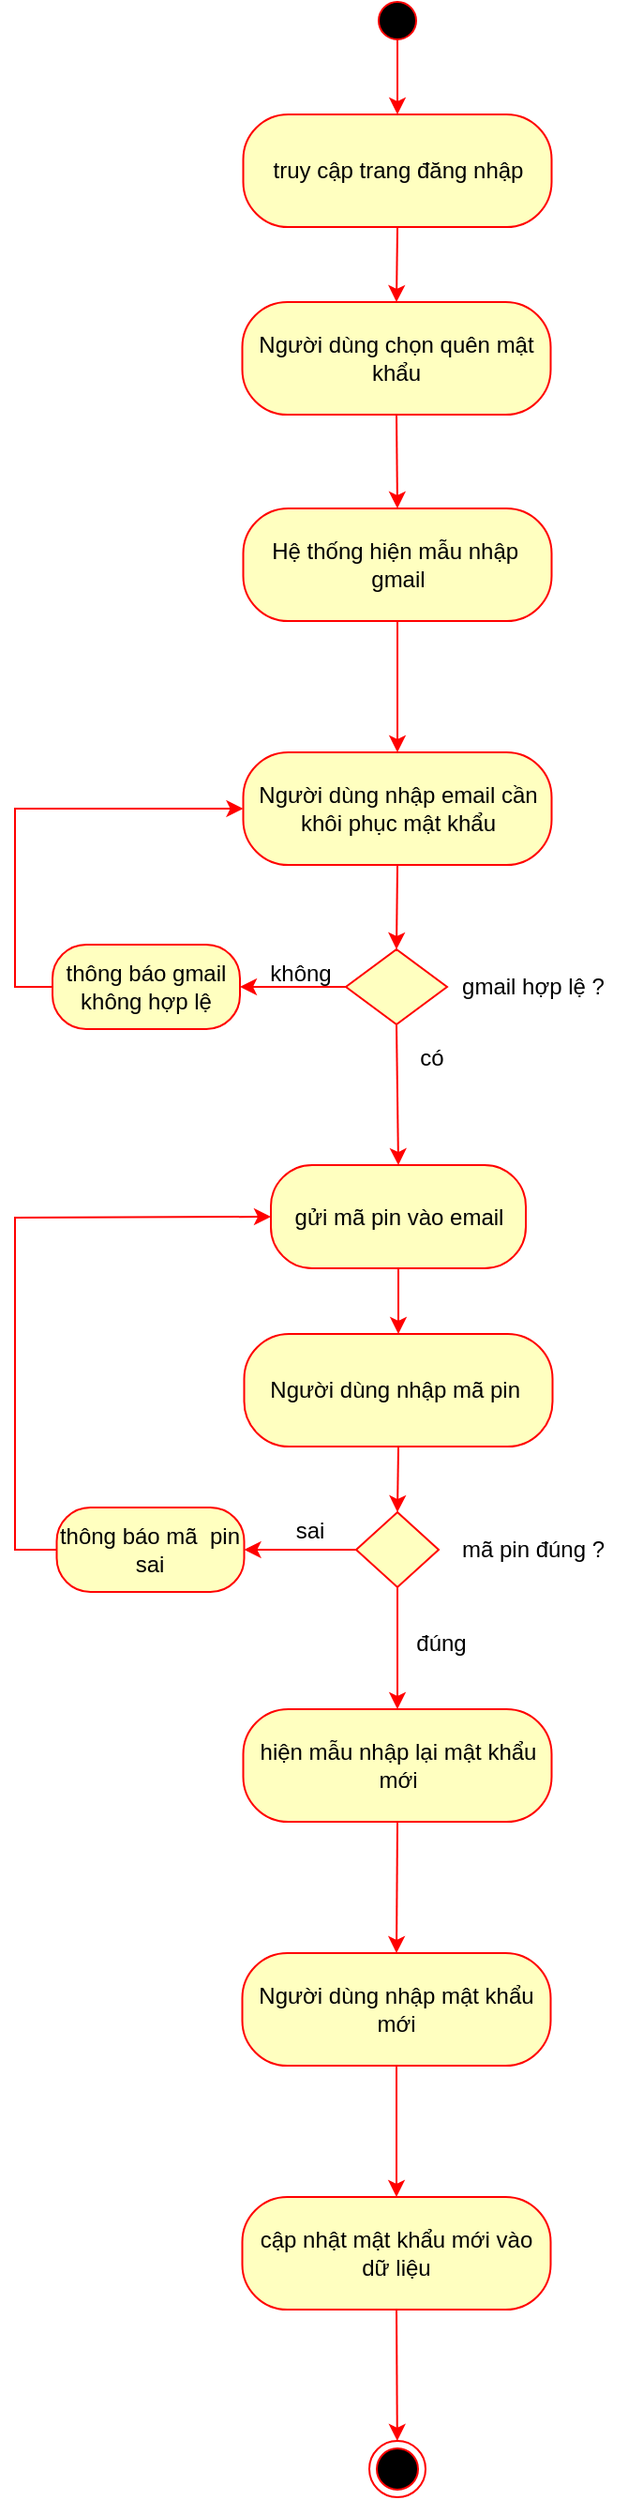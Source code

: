 <mxfile version="16.5.1" type="device"><diagram id="4ExWfLC1jeL7YZdntmmO" name="Trang-1"><mxGraphModel dx="1102" dy="905" grid="1" gridSize="10" guides="1" tooltips="1" connect="1" arrows="1" fold="1" page="1" pageScale="1" pageWidth="827" pageHeight="1169" math="0" shadow="0"><root><mxCell id="0"/><mxCell id="1" parent="0"/><mxCell id="H2IwHHE6oyx7V26uMdlP-1" value="" style="ellipse;whiteSpace=wrap;html=1;aspect=fixed;fillColor=#000000;strokeColor=#FF0000;" parent="1" vertex="1"><mxGeometry x="394" y="30" width="20" height="20" as="geometry"/></mxCell><mxCell id="H2IwHHE6oyx7V26uMdlP-2" value="" style="endArrow=classic;html=1;rounded=0;exitX=0.5;exitY=1;exitDx=0;exitDy=0;entryX=0.5;entryY=0;entryDx=0;entryDy=0;fillColor=#fff2cc;strokeColor=#FF0000;" parent="1" source="H2IwHHE6oyx7V26uMdlP-1" target="eZiV8sz6_j_lUqIyMhl1-1" edge="1"><mxGeometry width="50" height="50" relative="1" as="geometry"><mxPoint x="370" y="110" as="sourcePoint"/><mxPoint x="404" y="90" as="targetPoint"/></mxGeometry></mxCell><mxCell id="H2IwHHE6oyx7V26uMdlP-4" value="" style="endArrow=classic;html=1;rounded=0;exitX=0.5;exitY=1;exitDx=0;exitDy=0;fillColor=#fff2cc;strokeColor=#FF0000;entryX=0.5;entryY=0;entryDx=0;entryDy=0;" parent="1" source="eZiV8sz6_j_lUqIyMhl1-1" target="eZiV8sz6_j_lUqIyMhl1-2" edge="1"><mxGeometry width="50" height="50" relative="1" as="geometry"><mxPoint x="404" y="130" as="sourcePoint"/><mxPoint x="404" y="160" as="targetPoint"/></mxGeometry></mxCell><mxCell id="H2IwHHE6oyx7V26uMdlP-7" value="" style="endArrow=classic;html=1;rounded=0;exitX=0.5;exitY=1;exitDx=0;exitDy=0;fillColor=#fff2cc;strokeColor=#FF0000;entryX=0.5;entryY=0;entryDx=0;entryDy=0;" parent="1" source="eZiV8sz6_j_lUqIyMhl1-2" target="eZiV8sz6_j_lUqIyMhl1-3" edge="1"><mxGeometry width="50" height="50" relative="1" as="geometry"><mxPoint x="404" y="210" as="sourcePoint"/><mxPoint x="403.5" y="250" as="targetPoint"/></mxGeometry></mxCell><mxCell id="H2IwHHE6oyx7V26uMdlP-9" value="" style="endArrow=classic;html=1;rounded=0;exitX=0.5;exitY=1;exitDx=0;exitDy=0;fillColor=#fff2cc;strokeColor=#FF0000;entryX=0.5;entryY=0;entryDx=0;entryDy=0;" parent="1" source="eZiV8sz6_j_lUqIyMhl1-3" target="eZiV8sz6_j_lUqIyMhl1-4" edge="1"><mxGeometry width="50" height="50" relative="1" as="geometry"><mxPoint x="403.5" y="290" as="sourcePoint"/><mxPoint x="404" y="430" as="targetPoint"/></mxGeometry></mxCell><mxCell id="H2IwHHE6oyx7V26uMdlP-11" value="" style="endArrow=classic;html=1;rounded=0;exitX=0.5;exitY=1;exitDx=0;exitDy=0;fillColor=#fff2cc;strokeColor=#FF0000;entryX=0.5;entryY=0;entryDx=0;entryDy=0;" parent="1" source="eZiV8sz6_j_lUqIyMhl1-4" target="H2IwHHE6oyx7V26uMdlP-14" edge="1"><mxGeometry width="50" height="50" relative="1" as="geometry"><mxPoint x="404" y="500" as="sourcePoint"/><mxPoint x="404" y="530" as="targetPoint"/></mxGeometry></mxCell><mxCell id="H2IwHHE6oyx7V26uMdlP-14" value="" style="rhombus;whiteSpace=wrap;html=1;fillColor=#FFFFC0;strokeColor=#FF0000;" parent="1" vertex="1"><mxGeometry x="376.5" y="535" width="54" height="40" as="geometry"/></mxCell><mxCell id="H2IwHHE6oyx7V26uMdlP-16" value="" style="endArrow=classic;html=1;rounded=0;exitX=0;exitY=0.5;exitDx=0;exitDy=0;fillColor=#fff2cc;strokeColor=#FF0000;entryX=1;entryY=0.5;entryDx=0;entryDy=0;" parent="1" source="H2IwHHE6oyx7V26uMdlP-14" target="eZiV8sz6_j_lUqIyMhl1-5" edge="1"><mxGeometry width="50" height="50" relative="1" as="geometry"><mxPoint x="350" y="480" as="sourcePoint"/><mxPoint x="320" y="555" as="targetPoint"/></mxGeometry></mxCell><mxCell id="H2IwHHE6oyx7V26uMdlP-19" value="không" style="text;html=1;align=center;verticalAlign=middle;resizable=0;points=[];autosize=1;strokeColor=none;fillColor=none;" parent="1" vertex="1"><mxGeometry x="321.75" y="532.5" width="60" height="30" as="geometry"/></mxCell><mxCell id="H2IwHHE6oyx7V26uMdlP-22" value="" style="endArrow=classic;html=1;rounded=0;exitX=0;exitY=0.5;exitDx=0;exitDy=0;entryX=0;entryY=0.5;entryDx=0;entryDy=0;fillColor=#fff2cc;strokeColor=#FF0000;" parent="1" source="eZiV8sz6_j_lUqIyMhl1-5" target="eZiV8sz6_j_lUqIyMhl1-4" edge="1"><mxGeometry width="50" height="50" relative="1" as="geometry"><mxPoint x="234" y="555" as="sourcePoint"/><mxPoint x="355.5" y="465" as="targetPoint"/><Array as="points"><mxPoint x="200" y="555"/><mxPoint x="200" y="460"/></Array></mxGeometry></mxCell><mxCell id="H2IwHHE6oyx7V26uMdlP-23" value="" style="endArrow=classic;html=1;rounded=0;exitX=0.5;exitY=1;exitDx=0;exitDy=0;fillColor=#fff2cc;strokeColor=#FF0000;entryX=0.5;entryY=0;entryDx=0;entryDy=0;" parent="1" source="H2IwHHE6oyx7V26uMdlP-14" target="eZiV8sz6_j_lUqIyMhl1-7" edge="1"><mxGeometry width="50" height="50" relative="1" as="geometry"><mxPoint x="350" y="480" as="sourcePoint"/><mxPoint x="404" y="620" as="targetPoint"/></mxGeometry></mxCell><mxCell id="H2IwHHE6oyx7V26uMdlP-26" value="" style="endArrow=classic;html=1;rounded=0;exitX=0.5;exitY=1;exitDx=0;exitDy=0;fillColor=#fff2cc;strokeColor=#FF0000;entryX=0.5;entryY=0;entryDx=0;entryDy=0;" parent="1" source="eZiV8sz6_j_lUqIyMhl1-7" target="eZiV8sz6_j_lUqIyMhl1-9" edge="1"><mxGeometry width="50" height="50" relative="1" as="geometry"><mxPoint x="404" y="720" as="sourcePoint"/><mxPoint x="404" y="760" as="targetPoint"/></mxGeometry></mxCell><mxCell id="H2IwHHE6oyx7V26uMdlP-30" value="" style="rhombus;whiteSpace=wrap;html=1;fillColor=#FFFFC0;strokeColor=#FF0000;" parent="1" vertex="1"><mxGeometry x="382" y="835" width="44" height="40" as="geometry"/></mxCell><mxCell id="H2IwHHE6oyx7V26uMdlP-31" value="" style="endArrow=classic;html=1;rounded=0;entryX=0.5;entryY=0;entryDx=0;entryDy=0;exitX=0.5;exitY=1;exitDx=0;exitDy=0;fillColor=#fff2cc;strokeColor=#FF0000;" parent="1" source="eZiV8sz6_j_lUqIyMhl1-9" target="H2IwHHE6oyx7V26uMdlP-30" edge="1"><mxGeometry width="50" height="50" relative="1" as="geometry"><mxPoint x="404" y="800" as="sourcePoint"/><mxPoint x="400" y="780" as="targetPoint"/></mxGeometry></mxCell><mxCell id="H2IwHHE6oyx7V26uMdlP-32" value="có" style="text;html=1;align=center;verticalAlign=middle;resizable=0;points=[];autosize=1;strokeColor=none;fillColor=none;" parent="1" vertex="1"><mxGeometry x="402" y="577.5" width="40" height="30" as="geometry"/></mxCell><mxCell id="H2IwHHE6oyx7V26uMdlP-34" value="" style="endArrow=classic;html=1;rounded=0;exitX=0.5;exitY=1;exitDx=0;exitDy=0;fillColor=#fff2cc;strokeColor=#FF0000;entryX=0.5;entryY=0;entryDx=0;entryDy=0;" parent="1" source="H2IwHHE6oyx7V26uMdlP-30" target="eZiV8sz6_j_lUqIyMhl1-11" edge="1"><mxGeometry width="50" height="50" relative="1" as="geometry"><mxPoint x="350" y="830" as="sourcePoint"/><mxPoint x="404" y="940" as="targetPoint"/></mxGeometry></mxCell><mxCell id="H2IwHHE6oyx7V26uMdlP-35" value="" style="endArrow=classic;html=1;rounded=0;exitX=0;exitY=0.5;exitDx=0;exitDy=0;fillColor=#fff2cc;strokeColor=#FF0000;entryX=1;entryY=0.5;entryDx=0;entryDy=0;" parent="1" source="H2IwHHE6oyx7V26uMdlP-30" target="eZiV8sz6_j_lUqIyMhl1-10" edge="1"><mxGeometry width="50" height="50" relative="1" as="geometry"><mxPoint x="350" y="750" as="sourcePoint"/><mxPoint x="320" y="855" as="targetPoint"/></mxGeometry></mxCell><mxCell id="H2IwHHE6oyx7V26uMdlP-38" value="" style="endArrow=classic;html=1;rounded=0;exitX=0;exitY=0.5;exitDx=0;exitDy=0;entryX=0;entryY=0.5;entryDx=0;entryDy=0;fillColor=#fff2cc;strokeColor=#FF0000;" parent="1" source="eZiV8sz6_j_lUqIyMhl1-10" target="eZiV8sz6_j_lUqIyMhl1-7" edge="1"><mxGeometry width="50" height="50" relative="1" as="geometry"><mxPoint x="234" y="855" as="sourcePoint"/><mxPoint x="361" y="700" as="targetPoint"/><Array as="points"><mxPoint x="200" y="855"/><mxPoint x="200" y="678"/></Array></mxGeometry></mxCell><mxCell id="H2IwHHE6oyx7V26uMdlP-39" value="sai" style="text;html=1;align=center;verticalAlign=middle;resizable=0;points=[];autosize=1;strokeColor=none;fillColor=none;" parent="1" vertex="1"><mxGeometry x="336.5" y="830" width="40" height="30" as="geometry"/></mxCell><mxCell id="H2IwHHE6oyx7V26uMdlP-42" value="" style="endArrow=classic;html=1;rounded=0;exitX=0.5;exitY=1;exitDx=0;exitDy=0;fillColor=#fff2cc;strokeColor=#FF0000;entryX=0.5;entryY=0;entryDx=0;entryDy=0;" parent="1" source="eZiV8sz6_j_lUqIyMhl1-11" target="eZiV8sz6_j_lUqIyMhl1-12" edge="1"><mxGeometry width="50" height="50" relative="1" as="geometry"><mxPoint x="403.5" y="980" as="sourcePoint"/><mxPoint x="404" y="1020" as="targetPoint"/></mxGeometry></mxCell><mxCell id="H2IwHHE6oyx7V26uMdlP-44" value="" style="endArrow=classic;html=1;rounded=0;exitX=0.5;exitY=1;exitDx=0;exitDy=0;fillColor=#fff2cc;strokeColor=#FF0000;entryX=0.5;entryY=0;entryDx=0;entryDy=0;" parent="1" source="eZiV8sz6_j_lUqIyMhl1-12" target="eZiV8sz6_j_lUqIyMhl1-13" edge="1"><mxGeometry width="50" height="50" relative="1" as="geometry"><mxPoint x="404" y="1060" as="sourcePoint"/><mxPoint x="404" y="1100" as="targetPoint"/></mxGeometry></mxCell><mxCell id="H2IwHHE6oyx7V26uMdlP-47" value="" style="endArrow=classic;html=1;rounded=0;exitX=0.5;exitY=1;exitDx=0;exitDy=0;fillColor=#fff2cc;strokeColor=#FF0000;" parent="1" source="eZiV8sz6_j_lUqIyMhl1-13" target="rW8StMmlUOGY4MXrzqb3-1" edge="1"><mxGeometry width="50" height="50" relative="1" as="geometry"><mxPoint x="403.5" y="1150" as="sourcePoint"/><mxPoint x="404" y="1330" as="targetPoint"/></mxGeometry></mxCell><mxCell id="ivHgY8Qg5c8SaSysI-W2-1" value="đúng" style="text;html=1;align=center;verticalAlign=middle;resizable=0;points=[];autosize=1;strokeColor=none;fillColor=none;" parent="1" vertex="1"><mxGeometry x="402" y="890" width="50" height="30" as="geometry"/></mxCell><mxCell id="ivHgY8Qg5c8SaSysI-W2-2" value="gmail hợp lệ ?" style="text;html=1;align=center;verticalAlign=middle;resizable=0;points=[];autosize=1;strokeColor=none;fillColor=none;" parent="1" vertex="1"><mxGeometry x="426" y="540" width="100" height="30" as="geometry"/></mxCell><mxCell id="ivHgY8Qg5c8SaSysI-W2-3" value="mã pin đúng ?" style="text;html=1;align=center;verticalAlign=middle;resizable=0;points=[];autosize=1;strokeColor=none;fillColor=none;" parent="1" vertex="1"><mxGeometry x="426" y="840" width="100" height="30" as="geometry"/></mxCell><mxCell id="eZiV8sz6_j_lUqIyMhl1-1" value="truy cập trang đăng nhập" style="rounded=1;whiteSpace=wrap;html=1;arcSize=40;fontColor=#000000;fillColor=#ffffc0;strokeColor=#ff0000;" parent="1" vertex="1"><mxGeometry x="321.75" y="90" width="164.5" height="60" as="geometry"/></mxCell><mxCell id="eZiV8sz6_j_lUqIyMhl1-2" value="Người dùng chọn quên mật khẩu" style="rounded=1;whiteSpace=wrap;html=1;arcSize=40;fontColor=#000000;fillColor=#ffffc0;strokeColor=#ff0000;" parent="1" vertex="1"><mxGeometry x="321.25" y="190" width="164.5" height="60" as="geometry"/></mxCell><mxCell id="eZiV8sz6_j_lUqIyMhl1-3" value="Hệ thống hiện mẫu nhập&amp;nbsp;&lt;br&gt;gmail" style="rounded=1;whiteSpace=wrap;html=1;arcSize=40;fontColor=#000000;fillColor=#ffffc0;strokeColor=#ff0000;" parent="1" vertex="1"><mxGeometry x="321.75" y="300" width="164.5" height="60" as="geometry"/></mxCell><mxCell id="eZiV8sz6_j_lUqIyMhl1-4" value="Người dùng nhập email cần khôi phục mật khẩu" style="rounded=1;whiteSpace=wrap;html=1;arcSize=40;fontColor=#000000;fillColor=#FFFFC0;strokeColor=#ff0000;" parent="1" vertex="1"><mxGeometry x="321.75" y="430" width="164.5" height="60" as="geometry"/></mxCell><mxCell id="eZiV8sz6_j_lUqIyMhl1-5" value="thông báo gmail không hợp lệ" style="rounded=1;whiteSpace=wrap;html=1;arcSize=40;fontColor=#000000;fillColor=#FFFFC0;strokeColor=#ff0000;" parent="1" vertex="1"><mxGeometry x="220" y="532.5" width="100" height="45" as="geometry"/></mxCell><mxCell id="eZiV8sz6_j_lUqIyMhl1-7" value="gửi mã pin vào email" style="rounded=1;whiteSpace=wrap;html=1;arcSize=40;fontColor=#000000;fillColor=#FFFFC0;strokeColor=#ff0000;" parent="1" vertex="1"><mxGeometry x="336.5" y="650" width="136" height="55" as="geometry"/></mxCell><mxCell id="eZiV8sz6_j_lUqIyMhl1-9" value="Người dùng nhập mã pin&amp;nbsp;" style="rounded=1;whiteSpace=wrap;html=1;arcSize=40;fontColor=#000000;fillColor=#FFFFC0;strokeColor=#ff0000;" parent="1" vertex="1"><mxGeometry x="322.25" y="740" width="164.5" height="60" as="geometry"/></mxCell><mxCell id="eZiV8sz6_j_lUqIyMhl1-10" value="thông báo mã&amp;nbsp; pin sai" style="rounded=1;whiteSpace=wrap;html=1;arcSize=40;fontColor=#000000;fillColor=#FFFFC0;strokeColor=#ff0000;" parent="1" vertex="1"><mxGeometry x="222.25" y="832.5" width="100" height="45" as="geometry"/></mxCell><mxCell id="eZiV8sz6_j_lUqIyMhl1-11" value="hiện mẫu nhập lại mật khẩu mới" style="rounded=1;whiteSpace=wrap;html=1;arcSize=40;fontColor=#000000;fillColor=#FFFFC0;strokeColor=#ff0000;" parent="1" vertex="1"><mxGeometry x="321.75" y="940" width="164.5" height="60" as="geometry"/></mxCell><mxCell id="eZiV8sz6_j_lUqIyMhl1-12" value="Người dùng nhập mật khẩu mới" style="rounded=1;whiteSpace=wrap;html=1;arcSize=40;fontColor=#000000;fillColor=#FFFFC0;strokeColor=#ff0000;" parent="1" vertex="1"><mxGeometry x="321.25" y="1070" width="164.5" height="60" as="geometry"/></mxCell><mxCell id="eZiV8sz6_j_lUqIyMhl1-13" value="cập nhật mật khẩu mới vào dữ liệu" style="rounded=1;whiteSpace=wrap;html=1;arcSize=40;fontColor=#000000;fillColor=#FFFFC0;strokeColor=#ff0000;" parent="1" vertex="1"><mxGeometry x="321.25" y="1200" width="164.5" height="60" as="geometry"/></mxCell><mxCell id="rW8StMmlUOGY4MXrzqb3-1" value="" style="ellipse;html=1;shape=endState;fillColor=#000000;strokeColor=#ff0000;" vertex="1" parent="1"><mxGeometry x="389" y="1330" width="30" height="30" as="geometry"/></mxCell></root></mxGraphModel></diagram></mxfile>